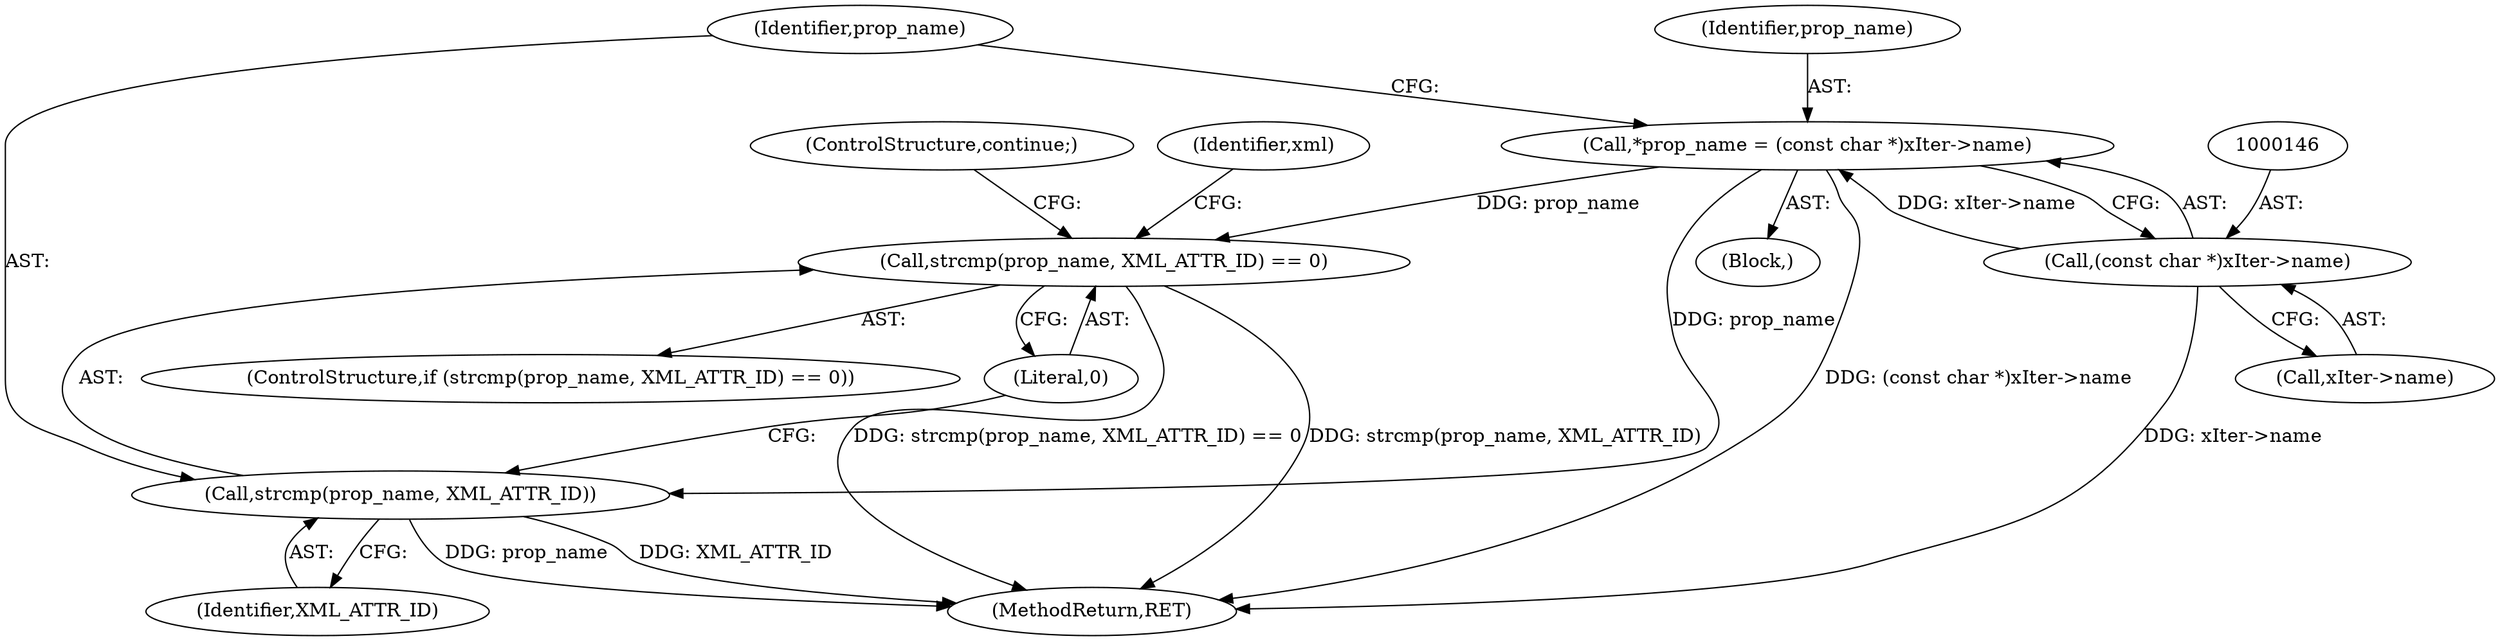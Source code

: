 digraph "1_pacemaker_84ac07c@pointer" {
"1000143" [label="(Call,*prop_name = (const char *)xIter->name)"];
"1000145" [label="(Call,(const char *)xIter->name)"];
"1000151" [label="(Call,strcmp(prop_name, XML_ATTR_ID) == 0)"];
"1000152" [label="(Call,strcmp(prop_name, XML_ATTR_ID))"];
"1000150" [label="(ControlStructure,if (strcmp(prop_name, XML_ATTR_ID) == 0))"];
"1000161" [label="(Identifier,xml)"];
"1000143" [label="(Call,*prop_name = (const char *)xIter->name)"];
"1000152" [label="(Call,strcmp(prop_name, XML_ATTR_ID))"];
"1000214" [label="(MethodReturn,RET)"];
"1000141" [label="(Block,)"];
"1000145" [label="(Call,(const char *)xIter->name)"];
"1000154" [label="(Identifier,XML_ATTR_ID)"];
"1000151" [label="(Call,strcmp(prop_name, XML_ATTR_ID) == 0)"];
"1000147" [label="(Call,xIter->name)"];
"1000153" [label="(Identifier,prop_name)"];
"1000157" [label="(ControlStructure,continue;)"];
"1000155" [label="(Literal,0)"];
"1000144" [label="(Identifier,prop_name)"];
"1000143" -> "1000141"  [label="AST: "];
"1000143" -> "1000145"  [label="CFG: "];
"1000144" -> "1000143"  [label="AST: "];
"1000145" -> "1000143"  [label="AST: "];
"1000153" -> "1000143"  [label="CFG: "];
"1000143" -> "1000214"  [label="DDG: (const char *)xIter->name"];
"1000145" -> "1000143"  [label="DDG: xIter->name"];
"1000143" -> "1000151"  [label="DDG: prop_name"];
"1000143" -> "1000152"  [label="DDG: prop_name"];
"1000145" -> "1000147"  [label="CFG: "];
"1000146" -> "1000145"  [label="AST: "];
"1000147" -> "1000145"  [label="AST: "];
"1000145" -> "1000214"  [label="DDG: xIter->name"];
"1000151" -> "1000150"  [label="AST: "];
"1000151" -> "1000155"  [label="CFG: "];
"1000152" -> "1000151"  [label="AST: "];
"1000155" -> "1000151"  [label="AST: "];
"1000157" -> "1000151"  [label="CFG: "];
"1000161" -> "1000151"  [label="CFG: "];
"1000151" -> "1000214"  [label="DDG: strcmp(prop_name, XML_ATTR_ID) == 0"];
"1000151" -> "1000214"  [label="DDG: strcmp(prop_name, XML_ATTR_ID)"];
"1000152" -> "1000154"  [label="CFG: "];
"1000153" -> "1000152"  [label="AST: "];
"1000154" -> "1000152"  [label="AST: "];
"1000155" -> "1000152"  [label="CFG: "];
"1000152" -> "1000214"  [label="DDG: prop_name"];
"1000152" -> "1000214"  [label="DDG: XML_ATTR_ID"];
}
